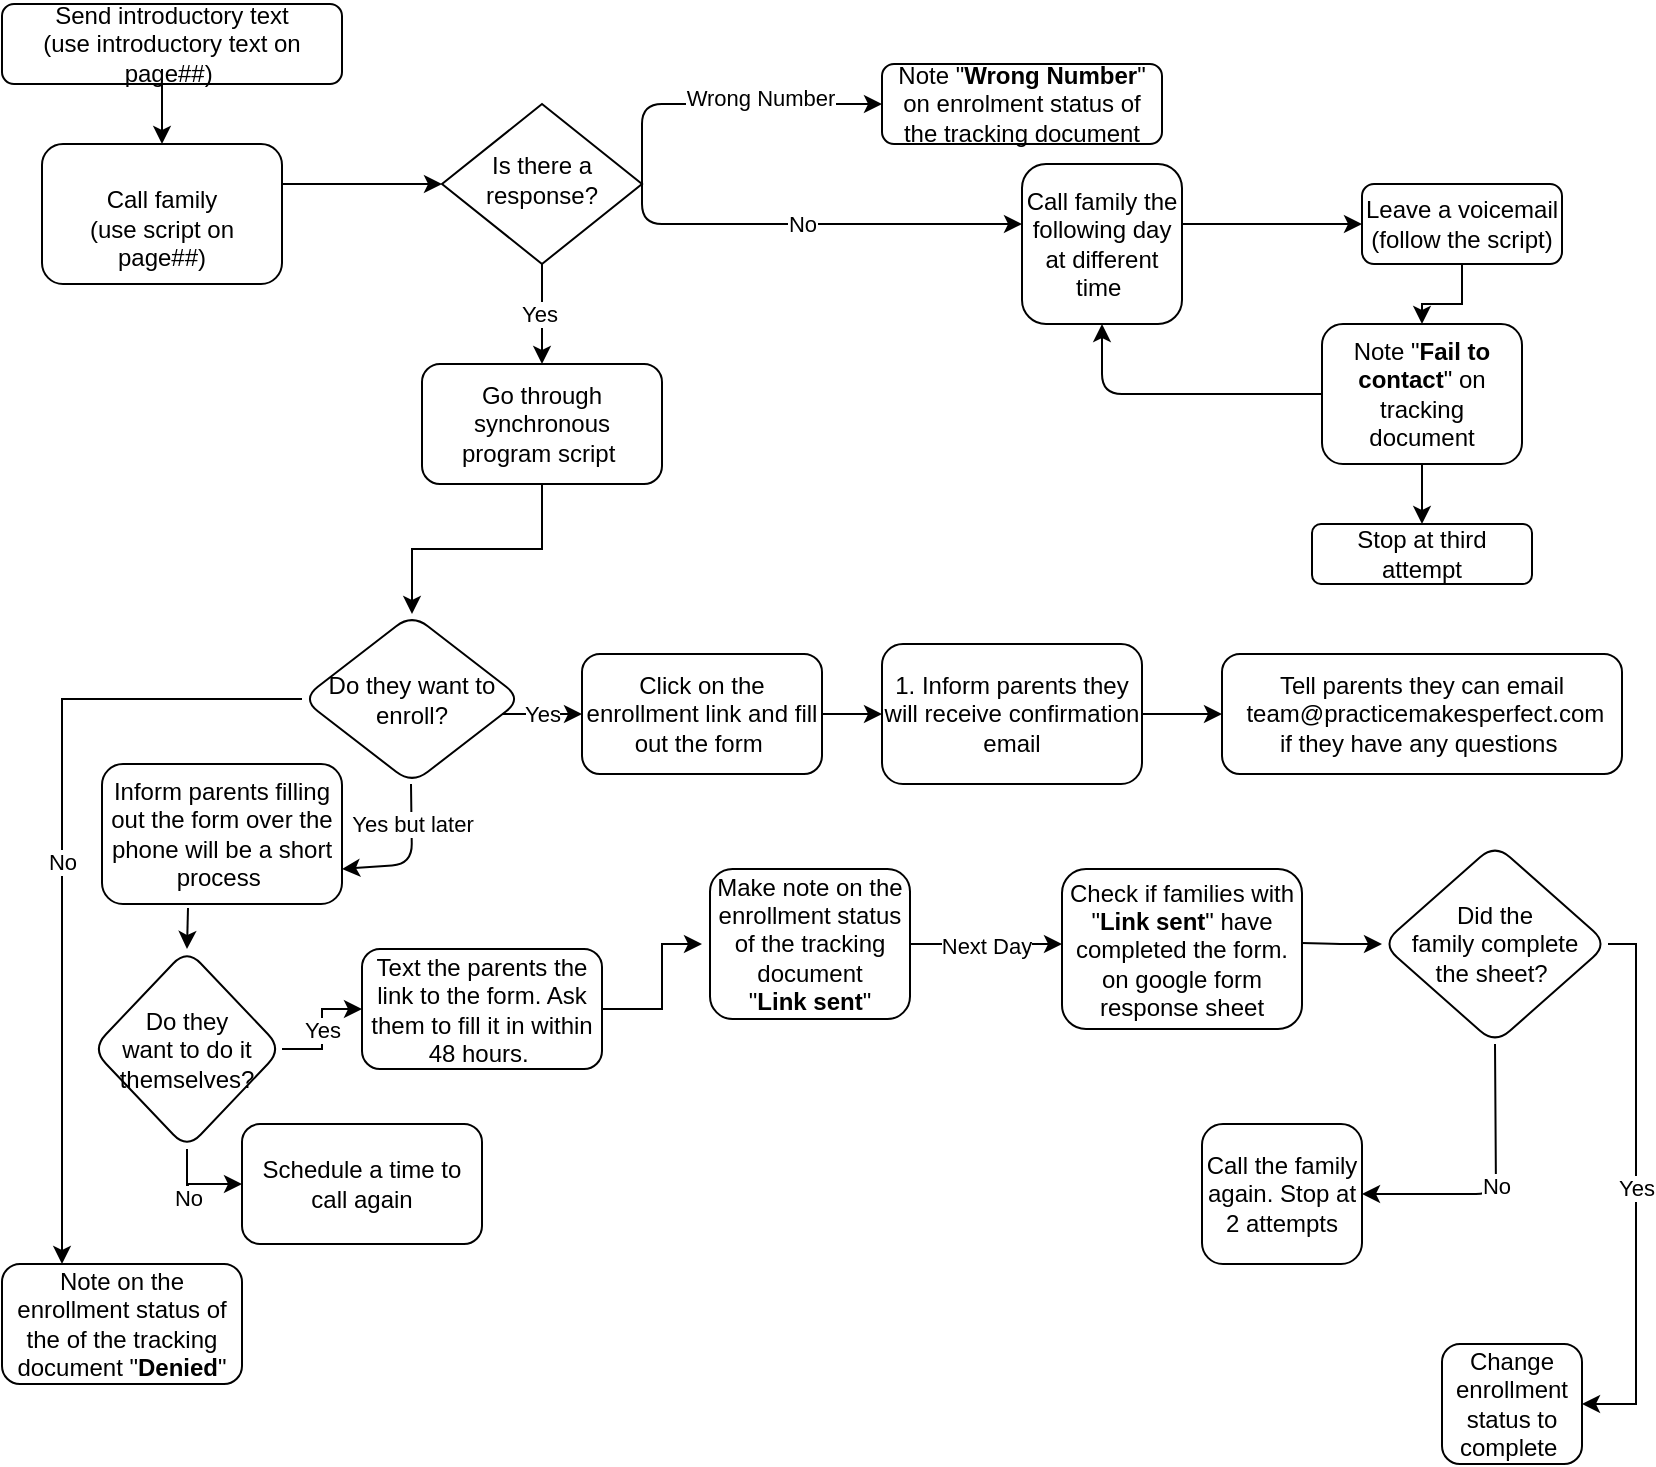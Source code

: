 <mxfile version="14.7.6" type="github">
  <diagram id="C5RBs43oDa-KdzZeNtuy" name="Page-1">
    <mxGraphModel dx="1022" dy="468" grid="1" gridSize="10" guides="1" tooltips="1" connect="1" arrows="1" fold="1" page="1" pageScale="1" pageWidth="827" pageHeight="1169" math="0" shadow="0">
      <root>
        <mxCell id="WIyWlLk6GJQsqaUBKTNV-0" />
        <mxCell id="WIyWlLk6GJQsqaUBKTNV-1" parent="WIyWlLk6GJQsqaUBKTNV-0" />
        <mxCell id="WIyWlLk6GJQsqaUBKTNV-3" value="&lt;br&gt;Call family&lt;br&gt;(use script on page##)" style="rounded=1;whiteSpace=wrap;html=1;fontSize=12;glass=0;strokeWidth=1;shadow=0;" parent="WIyWlLk6GJQsqaUBKTNV-1" vertex="1">
          <mxGeometry x="30" y="80" width="120" height="70" as="geometry" />
        </mxCell>
        <mxCell id="rBAEiwgbKmZqc0lVwh0l-13" value="Yes&amp;nbsp;" style="edgeStyle=orthogonalEdgeStyle;rounded=0;orthogonalLoop=1;jettySize=auto;html=1;" parent="WIyWlLk6GJQsqaUBKTNV-1" source="WIyWlLk6GJQsqaUBKTNV-6" edge="1">
          <mxGeometry relative="1" as="geometry">
            <mxPoint x="280" y="190" as="targetPoint" />
            <Array as="points">
              <mxPoint x="280" y="160" />
              <mxPoint x="280" y="160" />
            </Array>
          </mxGeometry>
        </mxCell>
        <mxCell id="WIyWlLk6GJQsqaUBKTNV-6" value="Is there a response?" style="rhombus;whiteSpace=wrap;html=1;shadow=0;fontFamily=Helvetica;fontSize=12;align=center;strokeWidth=1;spacing=6;spacingTop=-4;" parent="WIyWlLk6GJQsqaUBKTNV-1" vertex="1">
          <mxGeometry x="230" y="60" width="100" height="80" as="geometry" />
        </mxCell>
        <mxCell id="rBAEiwgbKmZqc0lVwh0l-2" value="Note &quot;&lt;b&gt;Wrong Number&lt;/b&gt;&quot; on enrolment status of the tracking document" style="rounded=1;whiteSpace=wrap;html=1;" parent="WIyWlLk6GJQsqaUBKTNV-1" vertex="1">
          <mxGeometry x="450" y="40" width="140" height="40" as="geometry" />
        </mxCell>
        <mxCell id="rBAEiwgbKmZqc0lVwh0l-3" value="No" style="endArrow=classic;html=1;exitX=1;exitY=0.5;exitDx=0;exitDy=0;" parent="WIyWlLk6GJQsqaUBKTNV-1" source="WIyWlLk6GJQsqaUBKTNV-6" edge="1">
          <mxGeometry x="-0.048" width="50" height="50" relative="1" as="geometry">
            <mxPoint x="380" y="250" as="sourcePoint" />
            <mxPoint x="520" y="120" as="targetPoint" />
            <Array as="points">
              <mxPoint x="330" y="120" />
              <mxPoint x="390" y="120" />
            </Array>
            <mxPoint as="offset" />
          </mxGeometry>
        </mxCell>
        <mxCell id="1XXpo8e81PG24megDqNf-0" value="" style="edgeStyle=orthogonalEdgeStyle;rounded=0;orthogonalLoop=1;jettySize=auto;html=1;" edge="1" parent="WIyWlLk6GJQsqaUBKTNV-1" source="rBAEiwgbKmZqc0lVwh0l-4" target="rBAEiwgbKmZqc0lVwh0l-5">
          <mxGeometry relative="1" as="geometry">
            <Array as="points">
              <mxPoint x="620" y="120" />
              <mxPoint x="620" y="120" />
            </Array>
          </mxGeometry>
        </mxCell>
        <mxCell id="rBAEiwgbKmZqc0lVwh0l-4" value="Call family the following day at different time&amp;nbsp;" style="rounded=1;whiteSpace=wrap;html=1;" parent="WIyWlLk6GJQsqaUBKTNV-1" vertex="1">
          <mxGeometry x="520" y="90" width="80" height="80" as="geometry" />
        </mxCell>
        <mxCell id="rBAEiwgbKmZqc0lVwh0l-8" value="" style="edgeStyle=orthogonalEdgeStyle;rounded=0;orthogonalLoop=1;jettySize=auto;html=1;entryX=0.5;entryY=0;entryDx=0;entryDy=0;" parent="WIyWlLk6GJQsqaUBKTNV-1" source="rBAEiwgbKmZqc0lVwh0l-5" target="rBAEiwgbKmZqc0lVwh0l-9" edge="1">
          <mxGeometry relative="1" as="geometry">
            <mxPoint x="720" y="180" as="targetPoint" />
          </mxGeometry>
        </mxCell>
        <mxCell id="rBAEiwgbKmZqc0lVwh0l-5" value="Leave a voicemail&lt;br&gt;(follow the script)&lt;br&gt;" style="rounded=1;whiteSpace=wrap;html=1;" parent="WIyWlLk6GJQsqaUBKTNV-1" vertex="1">
          <mxGeometry x="690" y="100" width="100" height="40" as="geometry" />
        </mxCell>
        <mxCell id="nCj73KUFoRoJTRfW2_6J-18" value="" style="edgeStyle=orthogonalEdgeStyle;rounded=0;orthogonalLoop=1;jettySize=auto;html=1;" parent="WIyWlLk6GJQsqaUBKTNV-1" source="rBAEiwgbKmZqc0lVwh0l-9" edge="1">
          <mxGeometry relative="1" as="geometry">
            <mxPoint x="720" y="270" as="targetPoint" />
          </mxGeometry>
        </mxCell>
        <mxCell id="rBAEiwgbKmZqc0lVwh0l-9" value="&lt;span&gt;Note &quot;&lt;/span&gt;&lt;b&gt;Fail to contact&lt;/b&gt;&lt;span&gt;&quot; on tracking document&lt;/span&gt;" style="rounded=1;whiteSpace=wrap;html=1;" parent="WIyWlLk6GJQsqaUBKTNV-1" vertex="1">
          <mxGeometry x="670" y="170" width="100" height="70" as="geometry" />
        </mxCell>
        <mxCell id="rBAEiwgbKmZqc0lVwh0l-16" value="" style="edgeStyle=orthogonalEdgeStyle;rounded=0;orthogonalLoop=1;jettySize=auto;html=1;" parent="WIyWlLk6GJQsqaUBKTNV-1" source="rBAEiwgbKmZqc0lVwh0l-14" target="rBAEiwgbKmZqc0lVwh0l-15" edge="1">
          <mxGeometry relative="1" as="geometry" />
        </mxCell>
        <mxCell id="rBAEiwgbKmZqc0lVwh0l-14" value="Go through synchronous&lt;br&gt;program script&amp;nbsp;" style="rounded=1;whiteSpace=wrap;html=1;" parent="WIyWlLk6GJQsqaUBKTNV-1" vertex="1">
          <mxGeometry x="220" y="190" width="120" height="60" as="geometry" />
        </mxCell>
        <mxCell id="rBAEiwgbKmZqc0lVwh0l-44" value="No" style="edgeStyle=orthogonalEdgeStyle;rounded=0;orthogonalLoop=1;jettySize=auto;html=1;" parent="WIyWlLk6GJQsqaUBKTNV-1" source="rBAEiwgbKmZqc0lVwh0l-15" target="rBAEiwgbKmZqc0lVwh0l-43" edge="1">
          <mxGeometry relative="1" as="geometry">
            <Array as="points">
              <mxPoint x="40" y="358" />
            </Array>
          </mxGeometry>
        </mxCell>
        <mxCell id="rBAEiwgbKmZqc0lVwh0l-15" value="Do they want to enroll?" style="rhombus;whiteSpace=wrap;html=1;rounded=1;" parent="WIyWlLk6GJQsqaUBKTNV-1" vertex="1">
          <mxGeometry x="160" y="315" width="110" height="85" as="geometry" />
        </mxCell>
        <mxCell id="rBAEiwgbKmZqc0lVwh0l-20" value="" style="edgeStyle=orthogonalEdgeStyle;rounded=0;orthogonalLoop=1;jettySize=auto;html=1;" parent="WIyWlLk6GJQsqaUBKTNV-1" source="rBAEiwgbKmZqc0lVwh0l-18" edge="1">
          <mxGeometry relative="1" as="geometry">
            <mxPoint x="450" y="365" as="targetPoint" />
            <Array as="points">
              <mxPoint x="450" y="365" />
              <mxPoint x="450" y="365" />
            </Array>
          </mxGeometry>
        </mxCell>
        <mxCell id="rBAEiwgbKmZqc0lVwh0l-18" value="Click on the enrollment link and fill out the form&amp;nbsp;" style="rounded=1;whiteSpace=wrap;html=1;" parent="WIyWlLk6GJQsqaUBKTNV-1" vertex="1">
          <mxGeometry x="300" y="335" width="120" height="60" as="geometry" />
        </mxCell>
        <mxCell id="rBAEiwgbKmZqc0lVwh0l-22" value="" style="edgeStyle=orthogonalEdgeStyle;rounded=0;orthogonalLoop=1;jettySize=auto;html=1;" parent="WIyWlLk6GJQsqaUBKTNV-1" source="rBAEiwgbKmZqc0lVwh0l-19" target="rBAEiwgbKmZqc0lVwh0l-21" edge="1">
          <mxGeometry relative="1" as="geometry" />
        </mxCell>
        <mxCell id="rBAEiwgbKmZqc0lVwh0l-19" value="1. Inform parents they will receive confirmation email" style="whiteSpace=wrap;html=1;rounded=1;" parent="WIyWlLk6GJQsqaUBKTNV-1" vertex="1">
          <mxGeometry x="450" y="330" width="130" height="70" as="geometry" />
        </mxCell>
        <mxCell id="rBAEiwgbKmZqc0lVwh0l-21" value="Tell parents they can email&lt;br&gt;&amp;nbsp;team@practicemakesperfect.com&lt;br&gt;if they have any questions&amp;nbsp;" style="whiteSpace=wrap;html=1;rounded=1;" parent="WIyWlLk6GJQsqaUBKTNV-1" vertex="1">
          <mxGeometry x="620" y="335" width="200" height="60" as="geometry" />
        </mxCell>
        <mxCell id="rBAEiwgbKmZqc0lVwh0l-29" value="Yes but later" style="endArrow=classic;html=1;entryX=1;entryY=0.75;entryDx=0;entryDy=0;" parent="WIyWlLk6GJQsqaUBKTNV-1" target="rBAEiwgbKmZqc0lVwh0l-30" edge="1">
          <mxGeometry x="-0.467" width="50" height="50" relative="1" as="geometry">
            <mxPoint x="214.5" y="400" as="sourcePoint" />
            <mxPoint x="215" y="450" as="targetPoint" />
            <mxPoint as="offset" />
            <Array as="points">
              <mxPoint x="215" y="440" />
            </Array>
          </mxGeometry>
        </mxCell>
        <mxCell id="rBAEiwgbKmZqc0lVwh0l-30" value="Inform parents filling out the form over the phone will be a short process&amp;nbsp;&lt;br&gt;" style="rounded=1;whiteSpace=wrap;html=1;" parent="WIyWlLk6GJQsqaUBKTNV-1" vertex="1">
          <mxGeometry x="60" y="390" width="120" height="70" as="geometry" />
        </mxCell>
        <mxCell id="rBAEiwgbKmZqc0lVwh0l-34" value="" style="edgeStyle=orthogonalEdgeStyle;rounded=0;orthogonalLoop=1;jettySize=auto;html=1;" parent="WIyWlLk6GJQsqaUBKTNV-1" source="rBAEiwgbKmZqc0lVwh0l-31" edge="1">
          <mxGeometry relative="1" as="geometry">
            <mxPoint x="360" y="480" as="targetPoint" />
            <Array as="points">
              <mxPoint x="340" y="513" />
              <mxPoint x="340" y="480" />
            </Array>
          </mxGeometry>
        </mxCell>
        <mxCell id="rBAEiwgbKmZqc0lVwh0l-31" value="Text the parents the link to the form. Ask them to fill it in within 48 hours.&amp;nbsp;" style="whiteSpace=wrap;html=1;rounded=1;" parent="WIyWlLk6GJQsqaUBKTNV-1" vertex="1">
          <mxGeometry x="190" y="482.5" width="120" height="60" as="geometry" />
        </mxCell>
        <mxCell id="rBAEiwgbKmZqc0lVwh0l-36" value="Next Day" style="edgeStyle=orthogonalEdgeStyle;rounded=0;orthogonalLoop=1;jettySize=auto;html=1;exitX=1;exitY=0.5;exitDx=0;exitDy=0;" parent="WIyWlLk6GJQsqaUBKTNV-1" source="rBAEiwgbKmZqc0lVwh0l-33" edge="1">
          <mxGeometry relative="1" as="geometry">
            <mxPoint x="510" y="480" as="sourcePoint" />
            <mxPoint x="540" y="480" as="targetPoint" />
            <Array as="points" />
          </mxGeometry>
        </mxCell>
        <mxCell id="rBAEiwgbKmZqc0lVwh0l-33" value="Make note on the enrollment status of the tracking document&lt;br&gt;&quot;&lt;b&gt;Link sent&lt;/b&gt;&quot;" style="whiteSpace=wrap;html=1;rounded=1;" parent="WIyWlLk6GJQsqaUBKTNV-1" vertex="1">
          <mxGeometry x="364" y="442.5" width="100" height="75" as="geometry" />
        </mxCell>
        <mxCell id="rBAEiwgbKmZqc0lVwh0l-40" value="Yes" style="edgeStyle=orthogonalEdgeStyle;rounded=0;orthogonalLoop=1;jettySize=auto;html=1;exitX=1;exitY=0.5;exitDx=0;exitDy=0;" parent="WIyWlLk6GJQsqaUBKTNV-1" source="1XXpo8e81PG24megDqNf-9" target="rBAEiwgbKmZqc0lVwh0l-39" edge="1">
          <mxGeometry relative="1" as="geometry">
            <mxPoint x="890" y="490" as="sourcePoint" />
            <Array as="points">
              <mxPoint x="827" y="480" />
              <mxPoint x="827" y="710" />
            </Array>
          </mxGeometry>
        </mxCell>
        <mxCell id="rBAEiwgbKmZqc0lVwh0l-35" value="Check if families with &quot;&lt;b&gt;Link sent&lt;/b&gt;&quot; have completed the form. on google form response sheet" style="whiteSpace=wrap;html=1;rounded=1;" parent="WIyWlLk6GJQsqaUBKTNV-1" vertex="1">
          <mxGeometry x="540" y="442.5" width="120" height="80" as="geometry" />
        </mxCell>
        <mxCell id="rBAEiwgbKmZqc0lVwh0l-39" value="Change enrollment status to complete&amp;nbsp;" style="rounded=1;whiteSpace=wrap;html=1;" parent="WIyWlLk6GJQsqaUBKTNV-1" vertex="1">
          <mxGeometry x="730" y="680" width="70" height="60" as="geometry" />
        </mxCell>
        <mxCell id="rBAEiwgbKmZqc0lVwh0l-42" value="Call the family again. Stop at 2 attempts" style="rounded=1;whiteSpace=wrap;html=1;" parent="WIyWlLk6GJQsqaUBKTNV-1" vertex="1">
          <mxGeometry x="610" y="570" width="80" height="70" as="geometry" />
        </mxCell>
        <mxCell id="rBAEiwgbKmZqc0lVwh0l-43" value="Note on the enrollment status of the of the tracking document &quot;&lt;b&gt;Denied&lt;/b&gt;&quot;" style="whiteSpace=wrap;html=1;rounded=1;" parent="WIyWlLk6GJQsqaUBKTNV-1" vertex="1">
          <mxGeometry x="10" y="640" width="120" height="60" as="geometry" />
        </mxCell>
        <mxCell id="nCj73KUFoRoJTRfW2_6J-0" value="Send introductory text&lt;br&gt;(use introductory text on page##)&amp;nbsp;" style="rounded=1;whiteSpace=wrap;html=1;" parent="WIyWlLk6GJQsqaUBKTNV-1" vertex="1">
          <mxGeometry x="10" y="10" width="170" height="40" as="geometry" />
        </mxCell>
        <mxCell id="nCj73KUFoRoJTRfW2_6J-1" value="" style="endArrow=classic;html=1;entryX=0.5;entryY=0;entryDx=0;entryDy=0;" parent="WIyWlLk6GJQsqaUBKTNV-1" target="WIyWlLk6GJQsqaUBKTNV-3" edge="1">
          <mxGeometry width="50" height="50" relative="1" as="geometry">
            <mxPoint x="90" y="50" as="sourcePoint" />
            <mxPoint x="140" as="targetPoint" />
          </mxGeometry>
        </mxCell>
        <mxCell id="nCj73KUFoRoJTRfW2_6J-3" value="" style="endArrow=classic;html=1;entryX=0;entryY=0.5;entryDx=0;entryDy=0;exitX=1;exitY=0.5;exitDx=0;exitDy=0;" parent="WIyWlLk6GJQsqaUBKTNV-1" source="WIyWlLk6GJQsqaUBKTNV-6" target="rBAEiwgbKmZqc0lVwh0l-2" edge="1">
          <mxGeometry width="50" height="50" relative="1" as="geometry">
            <mxPoint x="460" y="210" as="sourcePoint" />
            <mxPoint x="510" y="160" as="targetPoint" />
            <Array as="points">
              <mxPoint x="330" y="60" />
              <mxPoint x="420" y="60" />
            </Array>
          </mxGeometry>
        </mxCell>
        <mxCell id="1XXpo8e81PG24megDqNf-15" value="Wrong Number" style="edgeLabel;html=1;align=center;verticalAlign=middle;resizable=0;points=[];" vertex="1" connectable="0" parent="nCj73KUFoRoJTRfW2_6J-3">
          <mxGeometry x="0.233" y="3" relative="1" as="geometry">
            <mxPoint as="offset" />
          </mxGeometry>
        </mxCell>
        <mxCell id="nCj73KUFoRoJTRfW2_6J-8" value="" style="endArrow=classic;html=1;entryX=0;entryY=0.5;entryDx=0;entryDy=0;" parent="WIyWlLk6GJQsqaUBKTNV-1" target="WIyWlLk6GJQsqaUBKTNV-6" edge="1">
          <mxGeometry width="50" height="50" relative="1" as="geometry">
            <mxPoint x="150" y="100" as="sourcePoint" />
            <mxPoint x="200" y="50" as="targetPoint" />
          </mxGeometry>
        </mxCell>
        <mxCell id="nCj73KUFoRoJTRfW2_6J-13" value="Yes" style="endArrow=classic;html=1;entryX=0;entryY=0.5;entryDx=0;entryDy=0;" parent="WIyWlLk6GJQsqaUBKTNV-1" target="rBAEiwgbKmZqc0lVwh0l-18" edge="1">
          <mxGeometry width="50" height="50" relative="1" as="geometry">
            <mxPoint x="260" y="365" as="sourcePoint" />
            <mxPoint x="310" y="315" as="targetPoint" />
          </mxGeometry>
        </mxCell>
        <mxCell id="nCj73KUFoRoJTRfW2_6J-19" value="Stop at third attempt" style="rounded=1;whiteSpace=wrap;html=1;" parent="WIyWlLk6GJQsqaUBKTNV-1" vertex="1">
          <mxGeometry x="665" y="270" width="110" height="30" as="geometry" />
        </mxCell>
        <mxCell id="nCj73KUFoRoJTRfW2_6J-20" value="" style="endArrow=classic;html=1;exitX=0;exitY=0.5;exitDx=0;exitDy=0;" parent="WIyWlLk6GJQsqaUBKTNV-1" source="rBAEiwgbKmZqc0lVwh0l-9" edge="1">
          <mxGeometry width="50" height="50" relative="1" as="geometry">
            <mxPoint x="560" y="240" as="sourcePoint" />
            <mxPoint x="560" y="170" as="targetPoint" />
            <Array as="points">
              <mxPoint x="560" y="205" />
            </Array>
          </mxGeometry>
        </mxCell>
        <mxCell id="1XXpo8e81PG24megDqNf-12" value="Yes" style="edgeStyle=orthogonalEdgeStyle;rounded=0;orthogonalLoop=1;jettySize=auto;html=1;" edge="1" parent="WIyWlLk6GJQsqaUBKTNV-1" source="1XXpo8e81PG24megDqNf-2" target="rBAEiwgbKmZqc0lVwh0l-31">
          <mxGeometry relative="1" as="geometry" />
        </mxCell>
        <mxCell id="1XXpo8e81PG24megDqNf-13" value="No" style="edgeStyle=orthogonalEdgeStyle;rounded=0;orthogonalLoop=1;jettySize=auto;html=1;" edge="1" parent="WIyWlLk6GJQsqaUBKTNV-1" source="1XXpo8e81PG24megDqNf-2">
          <mxGeometry relative="1" as="geometry">
            <mxPoint x="130" y="600" as="targetPoint" />
            <Array as="points">
              <mxPoint x="103" y="611" />
              <mxPoint x="103" y="611" />
            </Array>
          </mxGeometry>
        </mxCell>
        <mxCell id="1XXpo8e81PG24megDqNf-2" value="Do they &lt;br&gt;want to do it themselves?" style="rhombus;whiteSpace=wrap;html=1;rounded=1;" vertex="1" parent="WIyWlLk6GJQsqaUBKTNV-1">
          <mxGeometry x="55" y="482.5" width="95" height="100" as="geometry" />
        </mxCell>
        <mxCell id="1XXpo8e81PG24megDqNf-7" value="" style="endArrow=classic;html=1;" edge="1" parent="WIyWlLk6GJQsqaUBKTNV-1">
          <mxGeometry width="50" height="50" relative="1" as="geometry">
            <mxPoint x="660" y="479.5" as="sourcePoint" />
            <mxPoint x="700" y="480" as="targetPoint" />
            <Array as="points">
              <mxPoint x="680" y="480" />
            </Array>
          </mxGeometry>
        </mxCell>
        <mxCell id="1XXpo8e81PG24megDqNf-9" value="Did the &lt;br&gt;family complete &lt;br&gt;the sheet?&amp;nbsp;" style="rhombus;whiteSpace=wrap;html=1;rounded=1;" vertex="1" parent="WIyWlLk6GJQsqaUBKTNV-1">
          <mxGeometry x="700" y="430" width="113" height="100" as="geometry" />
        </mxCell>
        <mxCell id="1XXpo8e81PG24megDqNf-10" value="No" style="endArrow=classic;html=1;entryX=1;entryY=0.5;entryDx=0;entryDy=0;exitX=0.5;exitY=1;exitDx=0;exitDy=0;" edge="1" parent="WIyWlLk6GJQsqaUBKTNV-1" source="1XXpo8e81PG24megDqNf-9" target="rBAEiwgbKmZqc0lVwh0l-42">
          <mxGeometry width="50" height="50" relative="1" as="geometry">
            <mxPoint x="774" y="530" as="sourcePoint" />
            <mxPoint x="774" y="610" as="targetPoint" />
            <Array as="points">
              <mxPoint x="757" y="605" />
            </Array>
          </mxGeometry>
        </mxCell>
        <mxCell id="1XXpo8e81PG24megDqNf-11" value="" style="endArrow=classic;html=1;entryX=0.5;entryY=0;entryDx=0;entryDy=0;" edge="1" parent="WIyWlLk6GJQsqaUBKTNV-1" target="1XXpo8e81PG24megDqNf-2">
          <mxGeometry width="50" height="50" relative="1" as="geometry">
            <mxPoint x="103" y="462" as="sourcePoint" />
            <mxPoint x="160" y="410" as="targetPoint" />
          </mxGeometry>
        </mxCell>
        <mxCell id="1XXpo8e81PG24megDqNf-14" value="Schedule a time to call again" style="rounded=1;whiteSpace=wrap;html=1;" vertex="1" parent="WIyWlLk6GJQsqaUBKTNV-1">
          <mxGeometry x="130" y="570" width="120" height="60" as="geometry" />
        </mxCell>
      </root>
    </mxGraphModel>
  </diagram>
</mxfile>
